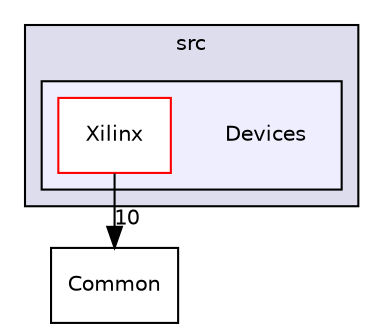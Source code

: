 digraph "src/Devices" {
  compound=true
  node [ fontsize="10", fontname="Helvetica"];
  edge [ labelfontsize="10", labelfontname="Helvetica"];
  subgraph clusterdir_68267d1309a1af8e8297ef4c3efbcdba {
    graph [ bgcolor="#ddddee", pencolor="black", label="src" fontname="Helvetica", fontsize="10", URL="dir_68267d1309a1af8e8297ef4c3efbcdba.html"]
  subgraph clusterdir_27b17494125eb78195473abe004504ab {
    graph [ bgcolor="#eeeeff", pencolor="black", label="" URL="dir_27b17494125eb78195473abe004504ab.html"];
    dir_27b17494125eb78195473abe004504ab [shape=plaintext label="Devices"];
    dir_3b80f9b66070ce327ebd8ab923ef7ff0 [shape=box label="Xilinx" color="red" fillcolor="white" style="filled" URL="dir_3b80f9b66070ce327ebd8ab923ef7ff0.html"];
  }
  }
  dir_ba210d1fa67db7bee1bb22e0a3c11d9f [shape=box label="Common" URL="dir_ba210d1fa67db7bee1bb22e0a3c11d9f.html"];
  dir_3b80f9b66070ce327ebd8ab923ef7ff0->dir_ba210d1fa67db7bee1bb22e0a3c11d9f [headlabel="10", labeldistance=1.5 headhref="dir_000003_000001.html"];
}
